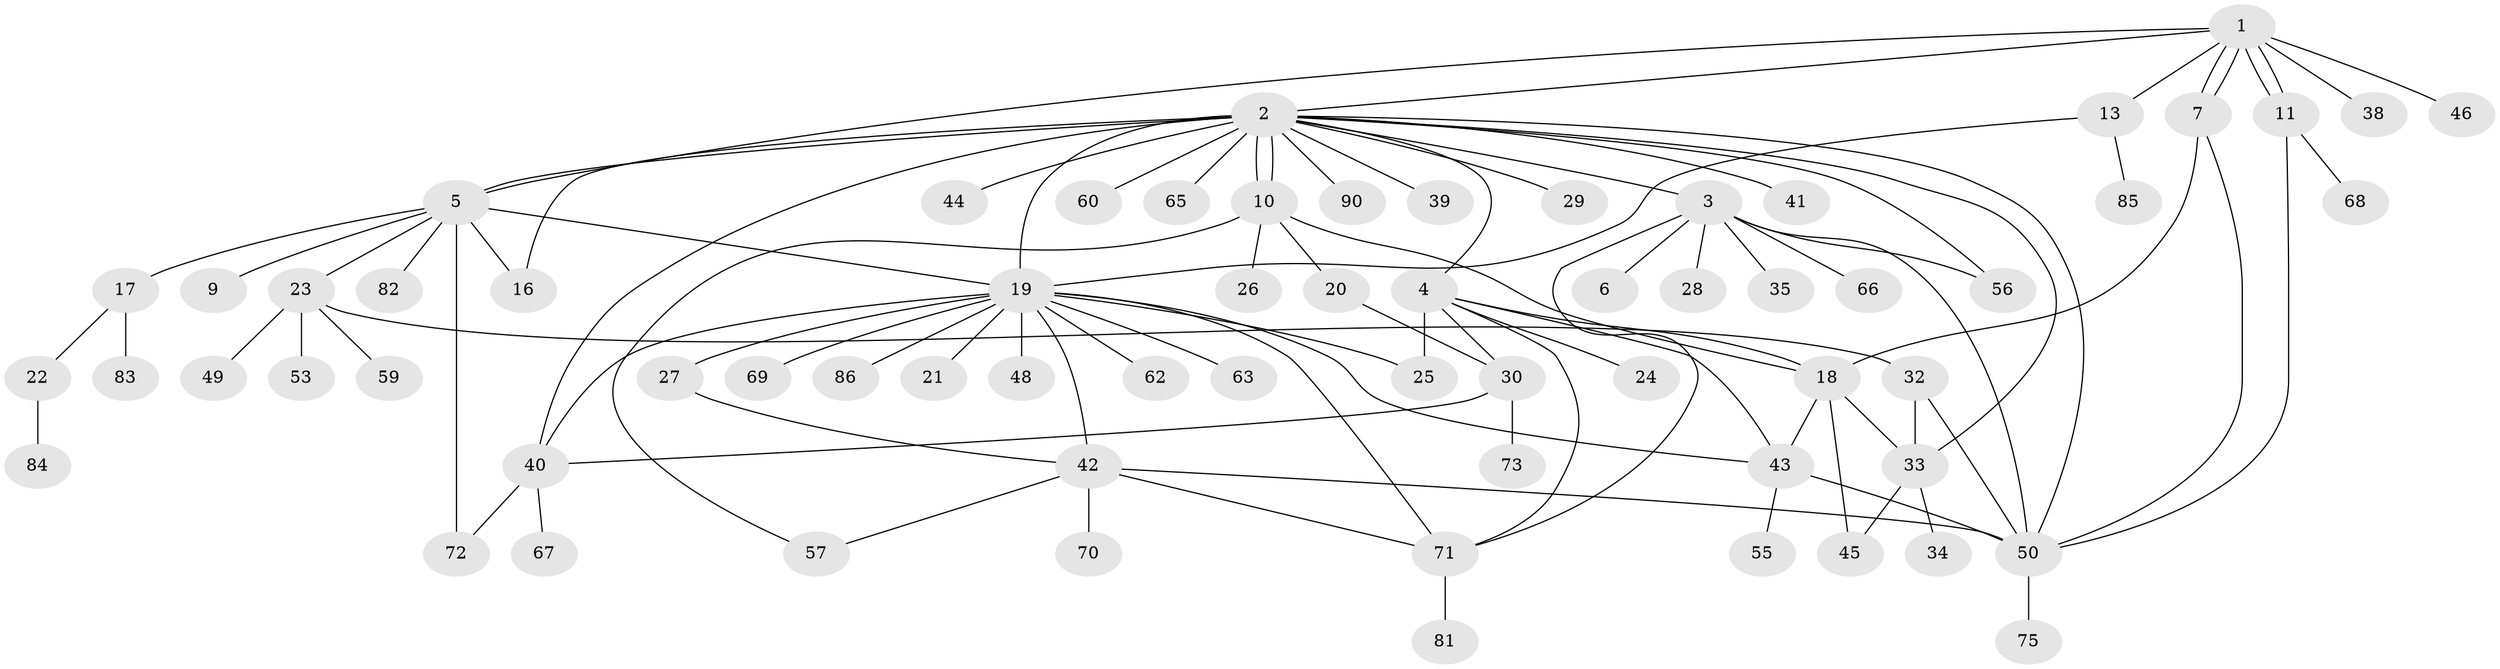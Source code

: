 // original degree distribution, {12: 0.022222222222222223, 23: 0.011111111111111112, 8: 0.03333333333333333, 6: 0.05555555555555555, 1: 0.45555555555555555, 5: 0.03333333333333333, 4: 0.07777777777777778, 2: 0.2111111111111111, 3: 0.08888888888888889, 7: 0.011111111111111112}
// Generated by graph-tools (version 1.1) at 2025/41/03/06/25 10:41:49]
// undirected, 67 vertices, 97 edges
graph export_dot {
graph [start="1"]
  node [color=gray90,style=filled];
  1 [super="+37"];
  2 [super="+15"];
  3 [super="+12"];
  4 [super="+14"];
  5 [super="+8"];
  6;
  7 [super="+52"];
  9 [super="+89"];
  10;
  11 [super="+51"];
  13 [super="+47"];
  16 [super="+88"];
  17 [super="+87"];
  18 [super="+76"];
  19 [super="+31"];
  20;
  21;
  22;
  23 [super="+61"];
  24;
  25 [super="+77"];
  26;
  27;
  28;
  29;
  30;
  32 [super="+36"];
  33 [super="+78"];
  34;
  35;
  38;
  39;
  40 [super="+64"];
  41;
  42 [super="+58"];
  43 [super="+79"];
  44;
  45;
  46;
  48;
  49;
  50 [super="+54"];
  53;
  55;
  56;
  57;
  59;
  60;
  62;
  63;
  65 [super="+74"];
  66;
  67;
  68;
  69;
  70;
  71 [super="+80"];
  72;
  73;
  75;
  81;
  82;
  83;
  84;
  85;
  86;
  90;
  1 -- 2;
  1 -- 5;
  1 -- 7;
  1 -- 7;
  1 -- 11 [weight=2];
  1 -- 11;
  1 -- 13;
  1 -- 38;
  1 -- 46;
  2 -- 3;
  2 -- 4;
  2 -- 5 [weight=2];
  2 -- 10;
  2 -- 10;
  2 -- 16;
  2 -- 19 [weight=2];
  2 -- 29;
  2 -- 33;
  2 -- 39;
  2 -- 41;
  2 -- 44;
  2 -- 56;
  2 -- 60;
  2 -- 90;
  2 -- 50;
  2 -- 65;
  2 -- 40;
  3 -- 6;
  3 -- 28;
  3 -- 35;
  3 -- 56;
  3 -- 50;
  3 -- 66;
  3 -- 71;
  4 -- 30;
  4 -- 18;
  4 -- 24;
  4 -- 71;
  4 -- 43;
  4 -- 25;
  5 -- 9;
  5 -- 17;
  5 -- 72;
  5 -- 82;
  5 -- 16;
  5 -- 19;
  5 -- 23;
  7 -- 18;
  7 -- 50;
  10 -- 18;
  10 -- 20;
  10 -- 26;
  10 -- 57;
  11 -- 50;
  11 -- 68;
  13 -- 19;
  13 -- 85;
  17 -- 22;
  17 -- 83;
  18 -- 43;
  18 -- 45;
  18 -- 33;
  19 -- 21;
  19 -- 25;
  19 -- 27 [weight=2];
  19 -- 40;
  19 -- 42;
  19 -- 48;
  19 -- 69;
  19 -- 71;
  19 -- 86;
  19 -- 43;
  19 -- 62;
  19 -- 63;
  20 -- 30;
  22 -- 84;
  23 -- 32;
  23 -- 49;
  23 -- 53;
  23 -- 59;
  27 -- 42;
  30 -- 73;
  30 -- 40;
  32 -- 50;
  32 -- 33;
  33 -- 34;
  33 -- 45;
  40 -- 67;
  40 -- 72;
  42 -- 70;
  42 -- 71;
  42 -- 50;
  42 -- 57;
  43 -- 50;
  43 -- 55;
  50 -- 75;
  71 -- 81;
}
